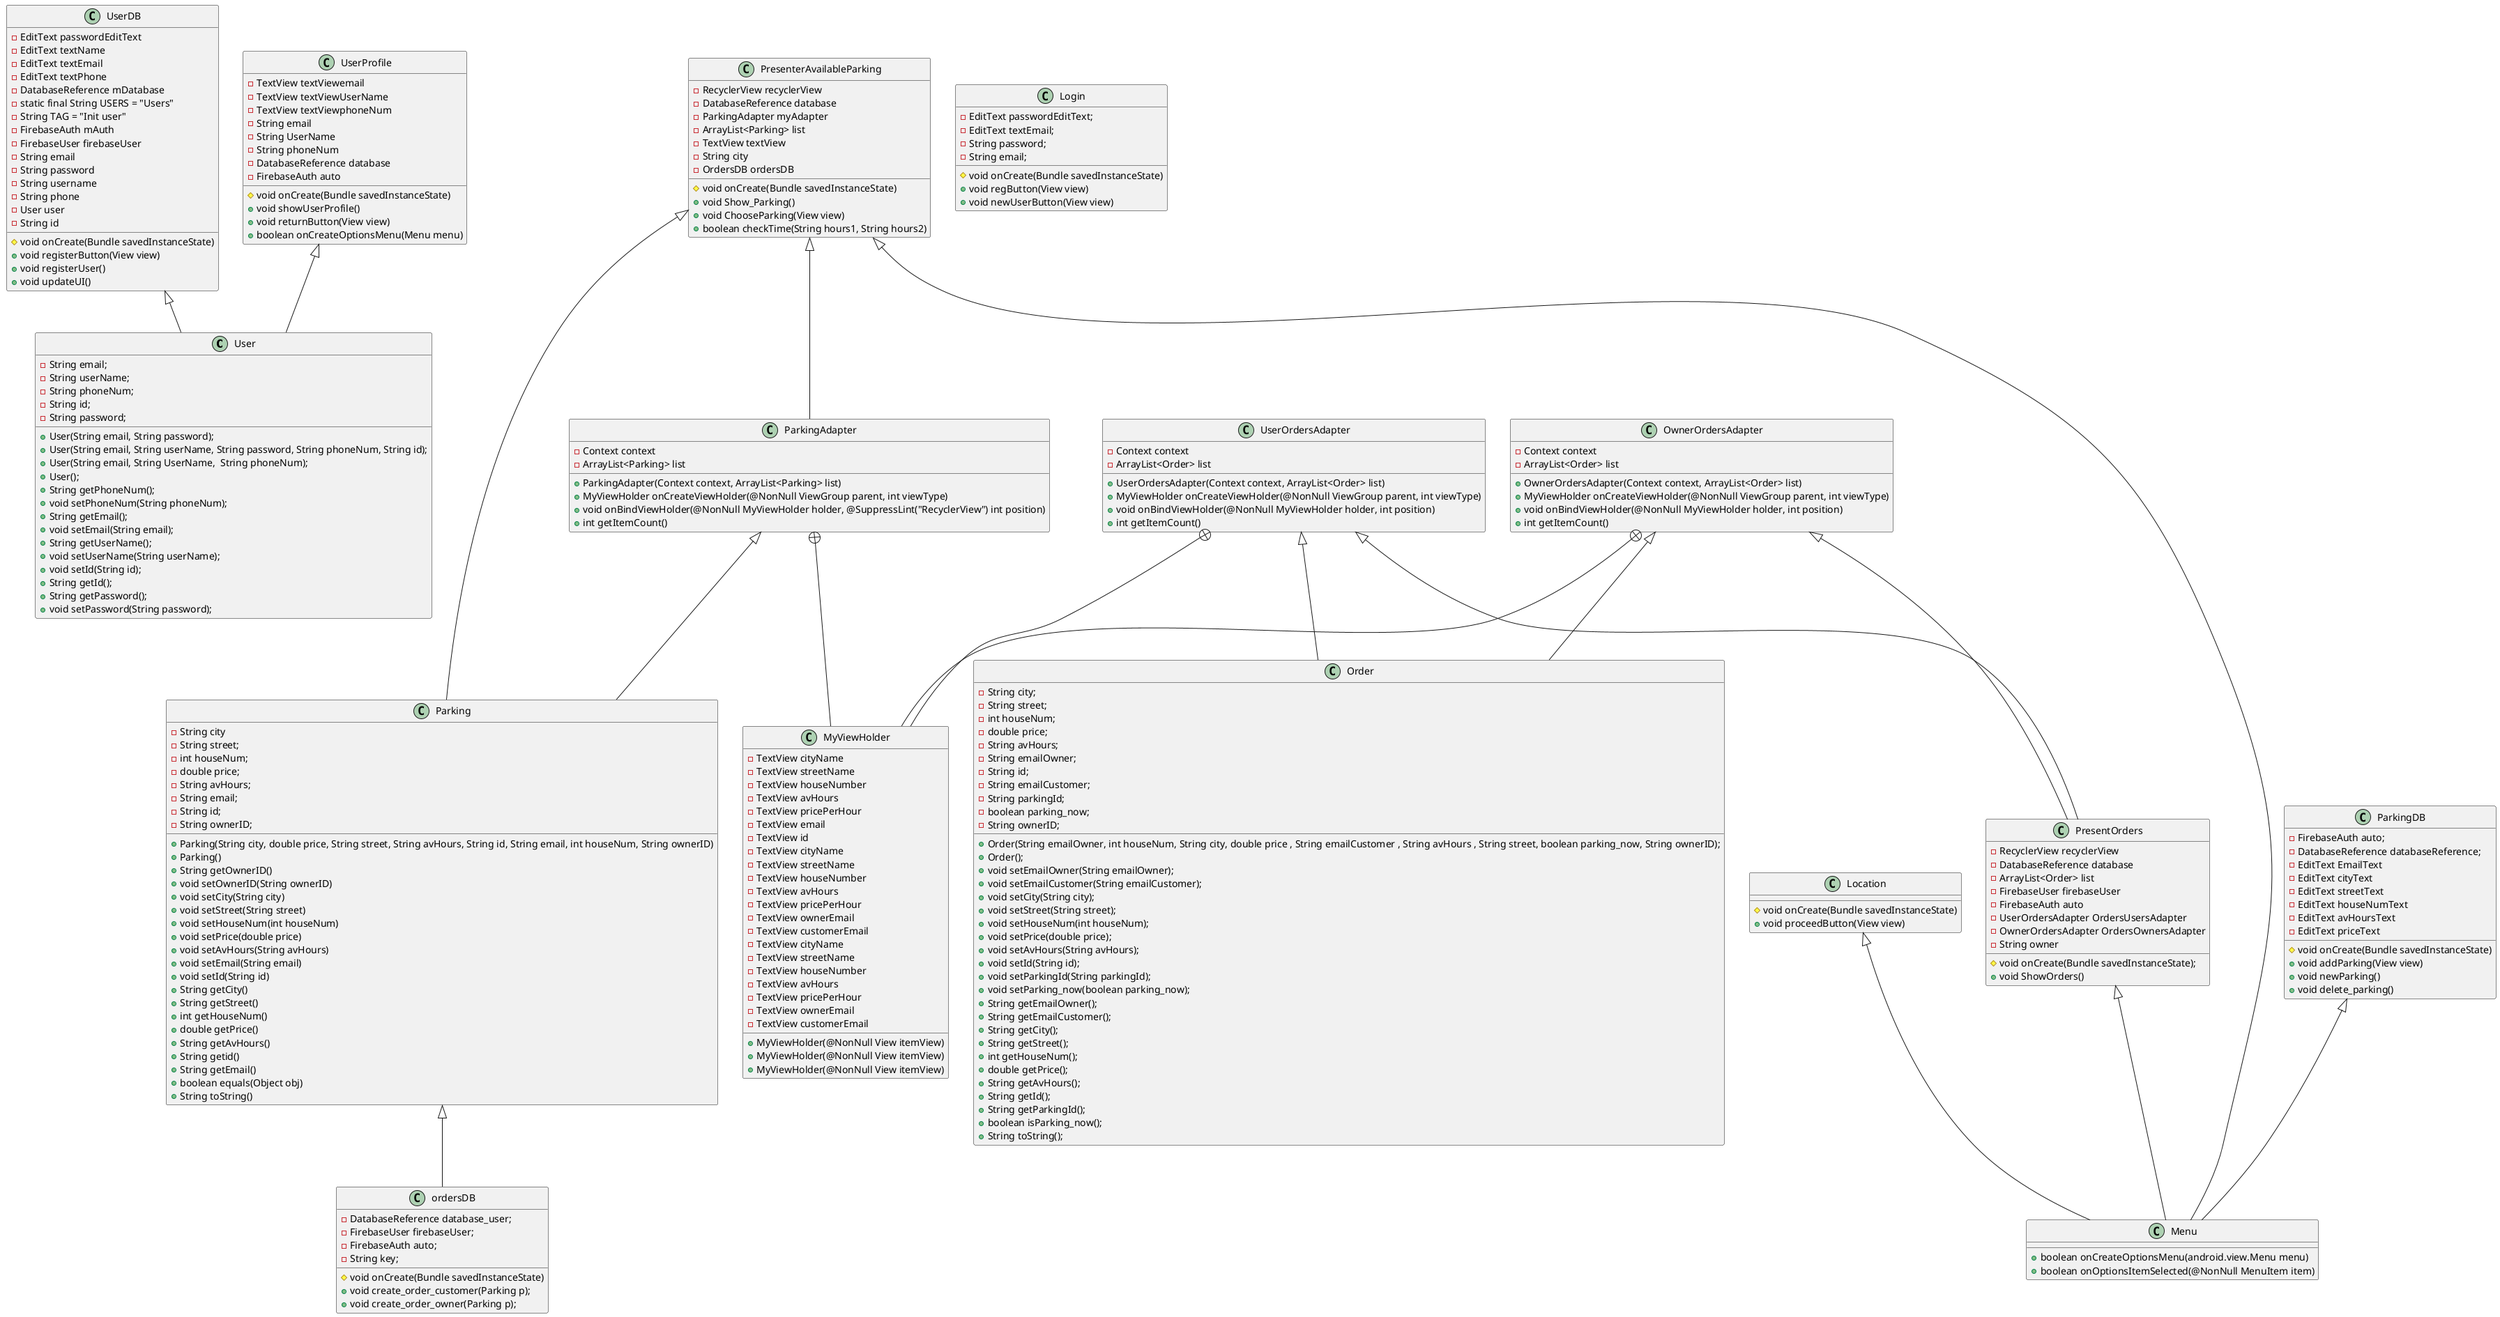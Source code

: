 @startuml
'https://plantuml.com/class-diagram

'abstract class AbstractList
'abstract AbstractCollection

class User extends UserDB, UserProfile{
    -String email;
    -String userName;
    -String phoneNum;
    -String id;
    -String password;

    +User(String email, String password);
    +User(String email, String userName, String password, String phoneNum, String id);
    +User(String email, String UserName,  String phoneNum);
    +User();
    +String getPhoneNum();
    +void setPhoneNum(String phoneNum);
    +String getEmail();
    +void setEmail(String email);
    +String getUserName();
    +void setUserName(String userName);
    +void setId(String id);
    +String getId();
    +String getPassword();
    +void setPassword(String password);
}
class UserDB{
    -EditText passwordEditText
    -EditText textName
    -EditText textEmail
    -EditText textPhone
    -DatabaseReference mDatabase
    -static final String USERS = "Users"
    -String TAG = "Init user"
    -FirebaseAuth mAuth
    -FirebaseUser firebaseUser
    -String email
    -String password
    -String username
    -String phone
    -User user
    -String id

    #void onCreate(Bundle savedInstanceState)
    +void registerButton(View view)
    +void registerUser()
    +void updateUI()
}

class UserProfile{

    -TextView textViewemail
    -TextView textViewUserName
    -TextView textViewphoneNum
    -String email
    -String UserName
    -String phoneNum
    -DatabaseReference database
    -FirebaseAuth auto

    #void onCreate(Bundle savedInstanceState)
    +void showUserProfile()
    +void returnButton(View view)
    +boolean onCreateOptionsMenu(Menu menu)
}
class Parking extends ParkingAdapter, PresenterAvailableParking{
    -String city
    -String street;
    -int houseNum;
    -double price;
    -String avHours;
    -String email;
    -String id;
    -String ownerID;

    +Parking(String city, double price, String street, String avHours, String id, String email, int houseNum, String ownerID)
    +Parking()
    +String getOwnerID()
    +void setOwnerID(String ownerID)
    +void setCity(String city)
    +void setStreet(String street)
    +void setHouseNum(int houseNum)
    +void setPrice(double price)
    +void setAvHours(String avHours)
    +void setEmail(String email)
    +void setId(String id)
    +String getCity()
    +String getStreet()
    +int getHouseNum()
    +double getPrice()
    +String getAvHours()
    +String getid()
    +String getEmail()
    +boolean equals(Object obj)
    +String toString()

}
class ParkingAdapter extends PresenterAvailableParking{
    -Context context
    -ArrayList<Parking> list
    +ParkingAdapter(Context context, ArrayList<Parking> list)
    +MyViewHolder onCreateViewHolder(@NonNull ViewGroup parent, int viewType)
    +void onBindViewHolder(@NonNull MyViewHolder holder, @SuppressLint("RecyclerView") int position)
    +int getItemCount()
}
class MyViewHolder{
        -TextView cityName
        -TextView streetName
        -TextView houseNumber
        -TextView avHours
        -TextView pricePerHour
        -TextView email
        -TextView id
        +MyViewHolder(@NonNull View itemView)
}
ParkingAdapter +-- MyViewHolder
class ParkingDB{

    -FirebaseAuth auto;
    -DatabaseReference databaseReference;
    -EditText EmailText
    -EditText cityText
    -EditText streetText
    -EditText houseNumText
    -EditText avHoursText
    -EditText priceText

    #void onCreate(Bundle savedInstanceState)
    +void addParking(View view)
    +void newParking()
    +void delete_parking()
}
'class ParkingList{
'    -RecyclerView recyclerView
'    -DatabaseReference database
'    -ParkingAdapter myAdapter
'    -ArrayList<Parking> list
'    -TextView textView
'    -String city
'    -OrdersDB ordersDB
'
'    #void onCreate(Bundle savedInstanceState)
'}
class PresenterAvailableParking{

    -RecyclerView recyclerView
    -DatabaseReference database
    -ParkingAdapter myAdapter
    -ArrayList<Parking> list
    -TextView textView
    -String city
    -OrdersDB ordersDB

    #void onCreate(Bundle savedInstanceState)
    +void Show_Parking()
    +void ChooseParking(View view)
    +boolean checkTime(String hours1, String hours2)
}

class Order extends OwnerOrdersAdapter, UserOrdersAdapter{
    -String city;
    -String street;
    -int houseNum;
    -double price;
    -String avHours;
    -String emailOwner;
    -String id;
    -String emailCustomer;
    -String parkingId;
    -boolean parking_now;
    -String ownerID;

    +Order(String emailOwner, int houseNum, String city, double price , String emailCustomer , String avHours , String street, boolean parking_now, String ownerID);
    +Order();
    +void setEmailOwner(String emailOwner);
    +void setEmailCustomer(String emailCustomer);
    +void setCity(String city);
    +void setStreet(String street);
    +void setHouseNum(int houseNum);
    +void setPrice(double price);
    +void setAvHours(String avHours);
    +void setId(String id);
    +void setParkingId(String parkingId);
    +void setParking_now(boolean parking_now);
    +String getEmailOwner();
    +String getEmailCustomer();
    +String getCity();
    +String getStreet();
    +int getHouseNum();
    +double getPrice();
    +String getAvHours();
    +String getId();
    +String getParkingId();
    +boolean isParking_now();
    +String toString();

}
class ordersDB extends Parking{
    -DatabaseReference database_user;
    -FirebaseUser firebaseUser;
    -FirebaseAuth auto;
    -String key;
    #void onCreate(Bundle savedInstanceState)
    +void create_order_customer(Parking p);
    +void create_order_owner(Parking p);
}
class PresentOrders extends OwnerOrdersAdapter, UserOrdersAdapter{
    -RecyclerView recyclerView
    -DatabaseReference database
    -ArrayList<Order> list
    -FirebaseUser firebaseUser
    -FirebaseAuth auto
    -UserOrdersAdapter OrdersUsersAdapter
    -OwnerOrdersAdapter OrdersOwnersAdapter
    -String owner

    #void onCreate(Bundle savedInstanceState);
    +void ShowOrders()
    }
class OwnerOrdersAdapter{
    -Context context
    -ArrayList<Order> list
    +OwnerOrdersAdapter(Context context, ArrayList<Order> list)
    +MyViewHolder onCreateViewHolder(@NonNull ViewGroup parent, int viewType)
    +void onBindViewHolder(@NonNull MyViewHolder holder, int position)
    +int getItemCount()
}
class MyViewHolder{
        -TextView cityName
        -TextView streetName
        -TextView houseNumber
        -TextView avHours
        -TextView pricePerHour
        -TextView ownerEmail
        -TextView customerEmail
        +MyViewHolder(@NonNull View itemView)
}
OwnerOrdersAdapter +-- MyViewHolder

class UserOrdersAdapter{
    -Context context
    -ArrayList<Order> list
    +UserOrdersAdapter(Context context, ArrayList<Order> list)
    +MyViewHolder onCreateViewHolder(@NonNull ViewGroup parent, int viewType)
    +void onBindViewHolder(@NonNull MyViewHolder holder, int position)
    +int getItemCount()
}
class MyViewHolder{
        -TextView cityName
        -TextView streetName
        -TextView houseNumber
        -TextView avHours
        -TextView pricePerHour
        -TextView ownerEmail
        -TextView customerEmail
        +MyViewHolder(@NonNull View itemView)
}
UserOrdersAdapter +-- MyViewHolder

class Login {
    -EditText passwordEditText;
    -EditText textEmail;
    -String password;
    -String email;
    #void onCreate(Bundle savedInstanceState)
    +void regButton(View view)
    +void newUserButton(View view)
}

class Location {
    #void onCreate(Bundle savedInstanceState)
    +void proceedButton(View view)
}
class Menu extends Location, PresentOrders, PresenterAvailableParking, ParkingDB{
    +boolean onCreateOptionsMenu(android.view.Menu menu)
    +boolean onOptionsItemSelected(@NonNull MenuItem item)
}
@enduml
